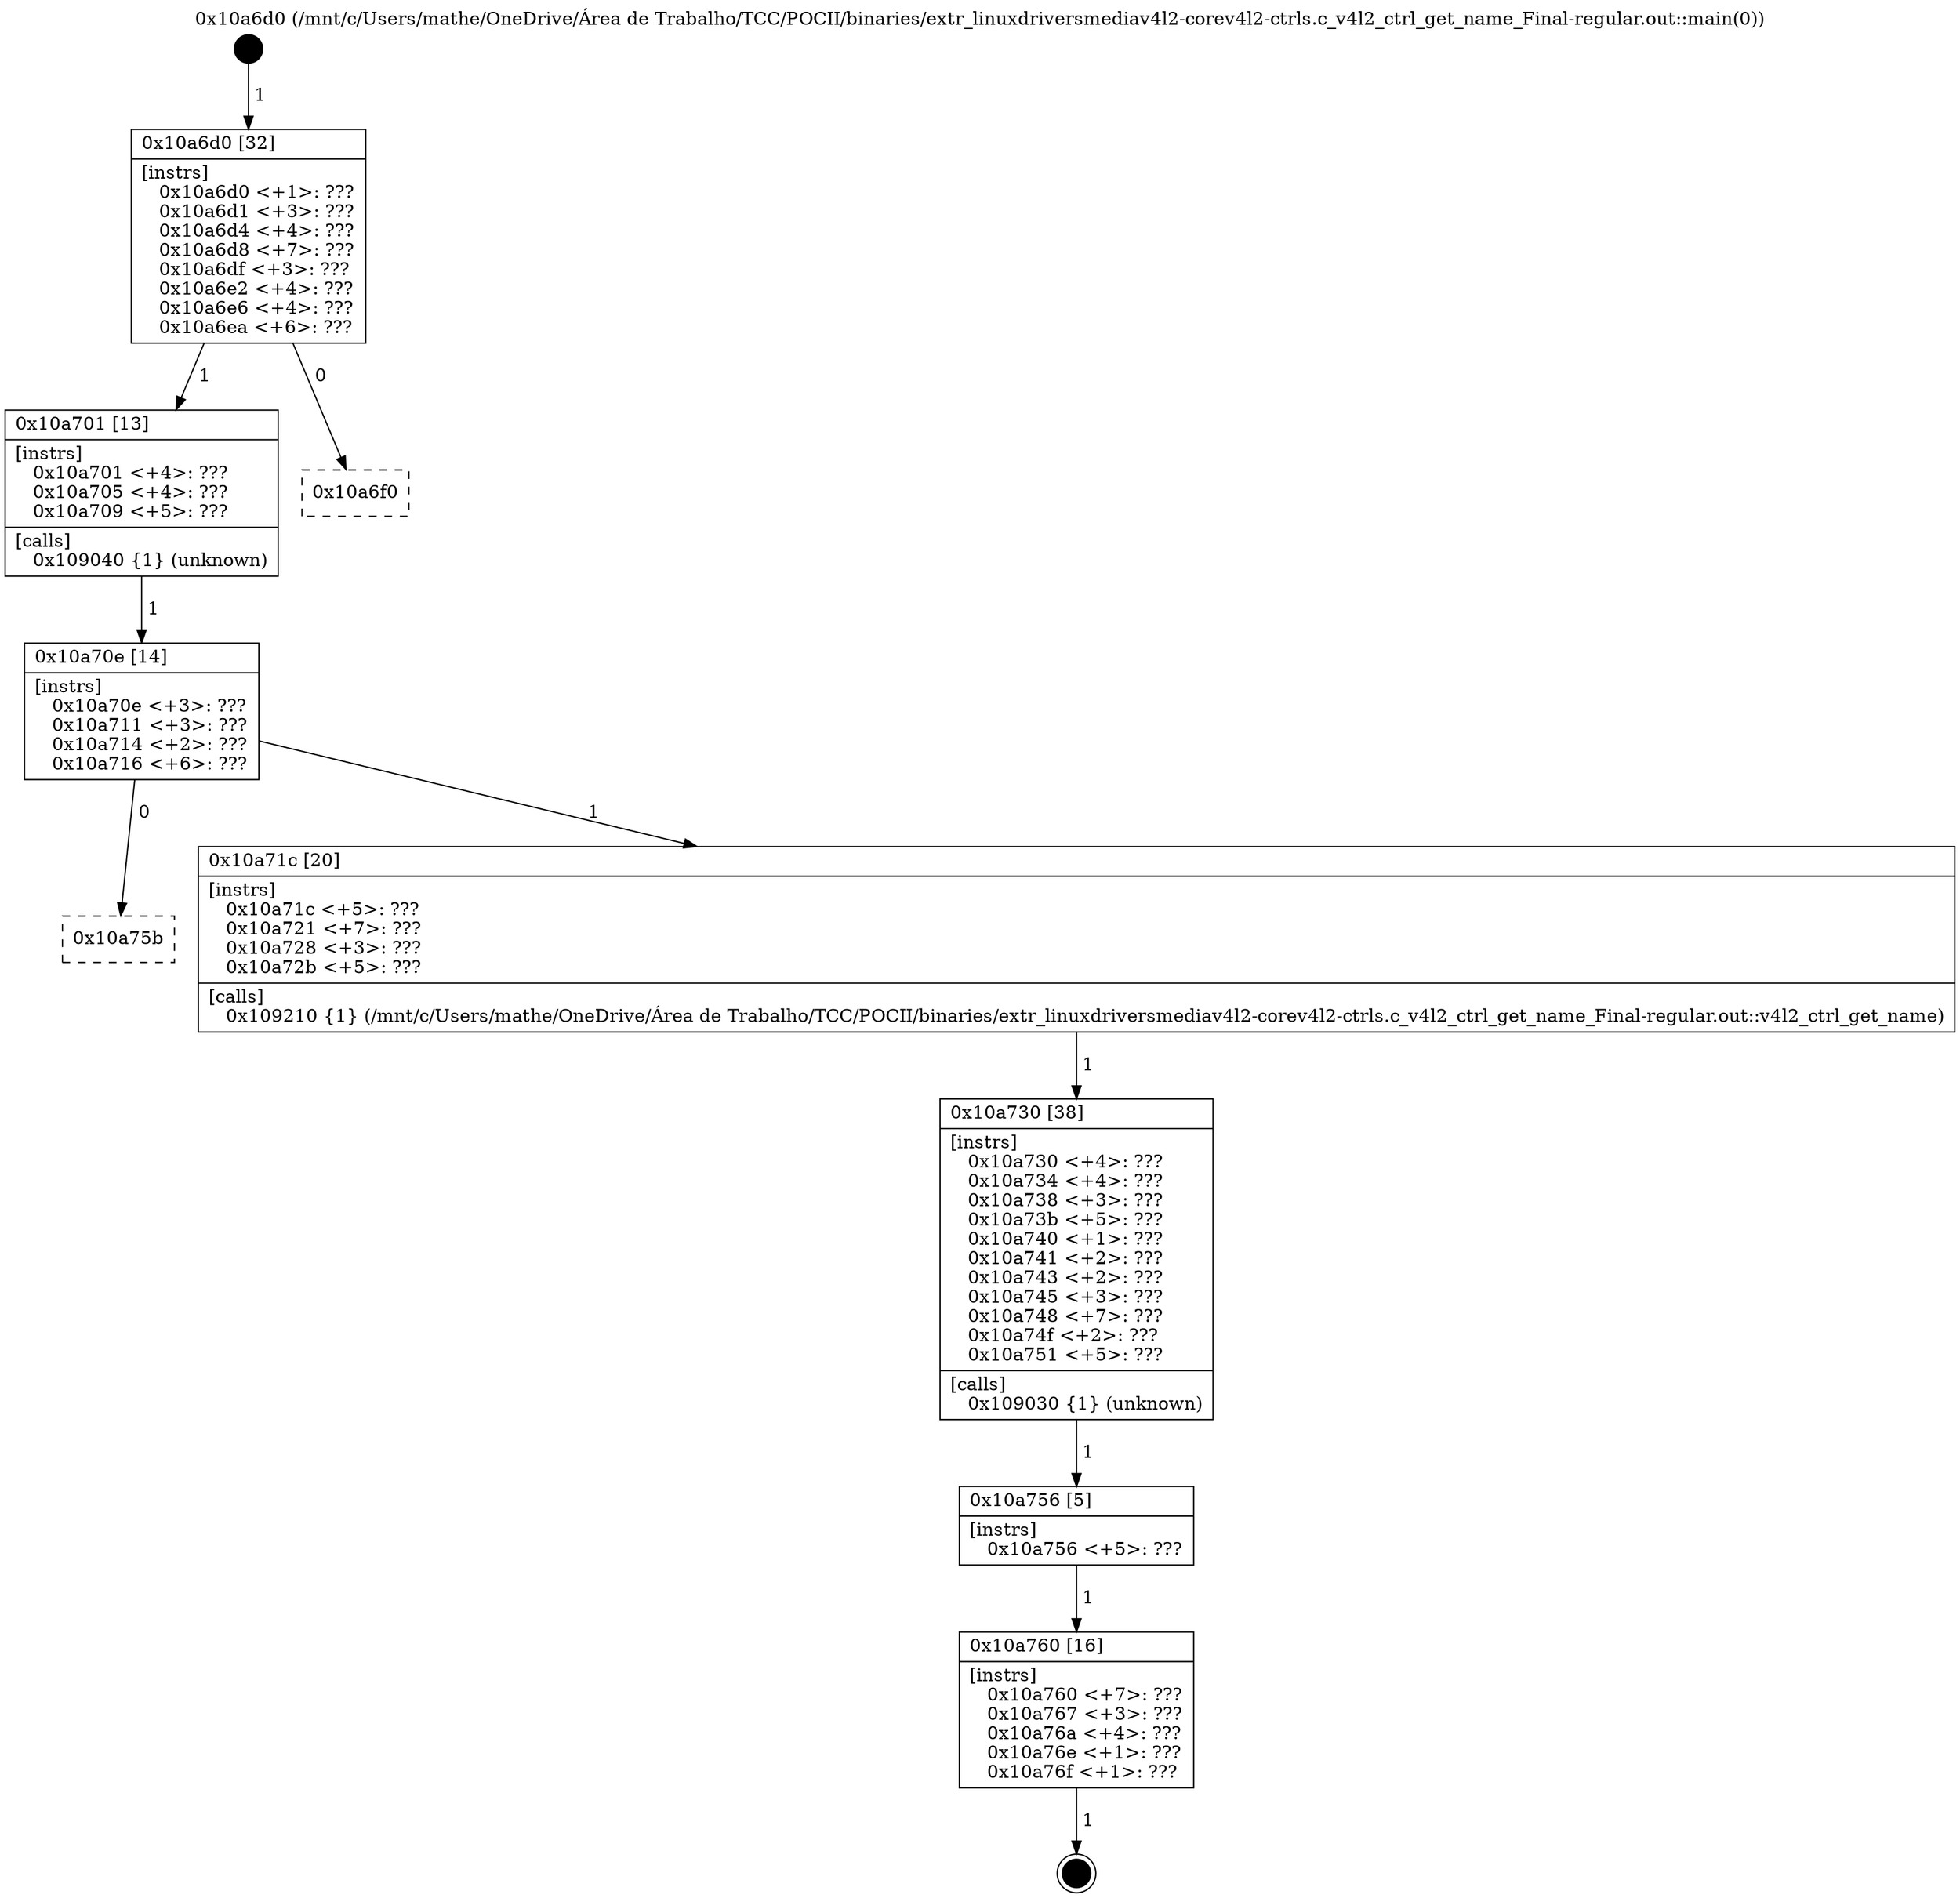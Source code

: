digraph "0x10a6d0" {
  label = "0x10a6d0 (/mnt/c/Users/mathe/OneDrive/Área de Trabalho/TCC/POCII/binaries/extr_linuxdriversmediav4l2-corev4l2-ctrls.c_v4l2_ctrl_get_name_Final-regular.out::main(0))"
  labelloc = "t"
  node[shape=record]

  Entry [label="",width=0.3,height=0.3,shape=circle,fillcolor=black,style=filled]
  "0x10a6d0" [label="{
     0x10a6d0 [32]\l
     | [instrs]\l
     &nbsp;&nbsp;0x10a6d0 \<+1\>: ???\l
     &nbsp;&nbsp;0x10a6d1 \<+3\>: ???\l
     &nbsp;&nbsp;0x10a6d4 \<+4\>: ???\l
     &nbsp;&nbsp;0x10a6d8 \<+7\>: ???\l
     &nbsp;&nbsp;0x10a6df \<+3\>: ???\l
     &nbsp;&nbsp;0x10a6e2 \<+4\>: ???\l
     &nbsp;&nbsp;0x10a6e6 \<+4\>: ???\l
     &nbsp;&nbsp;0x10a6ea \<+6\>: ???\l
  }"]
  "0x10a701" [label="{
     0x10a701 [13]\l
     | [instrs]\l
     &nbsp;&nbsp;0x10a701 \<+4\>: ???\l
     &nbsp;&nbsp;0x10a705 \<+4\>: ???\l
     &nbsp;&nbsp;0x10a709 \<+5\>: ???\l
     | [calls]\l
     &nbsp;&nbsp;0x109040 \{1\} (unknown)\l
  }"]
  "0x10a6f0" [label="{
     0x10a6f0\l
  }", style=dashed]
  "0x10a70e" [label="{
     0x10a70e [14]\l
     | [instrs]\l
     &nbsp;&nbsp;0x10a70e \<+3\>: ???\l
     &nbsp;&nbsp;0x10a711 \<+3\>: ???\l
     &nbsp;&nbsp;0x10a714 \<+2\>: ???\l
     &nbsp;&nbsp;0x10a716 \<+6\>: ???\l
  }"]
  "0x10a75b" [label="{
     0x10a75b\l
  }", style=dashed]
  "0x10a71c" [label="{
     0x10a71c [20]\l
     | [instrs]\l
     &nbsp;&nbsp;0x10a71c \<+5\>: ???\l
     &nbsp;&nbsp;0x10a721 \<+7\>: ???\l
     &nbsp;&nbsp;0x10a728 \<+3\>: ???\l
     &nbsp;&nbsp;0x10a72b \<+5\>: ???\l
     | [calls]\l
     &nbsp;&nbsp;0x109210 \{1\} (/mnt/c/Users/mathe/OneDrive/Área de Trabalho/TCC/POCII/binaries/extr_linuxdriversmediav4l2-corev4l2-ctrls.c_v4l2_ctrl_get_name_Final-regular.out::v4l2_ctrl_get_name)\l
  }"]
  Exit [label="",width=0.3,height=0.3,shape=circle,fillcolor=black,style=filled,peripheries=2]
  "0x10a730" [label="{
     0x10a730 [38]\l
     | [instrs]\l
     &nbsp;&nbsp;0x10a730 \<+4\>: ???\l
     &nbsp;&nbsp;0x10a734 \<+4\>: ???\l
     &nbsp;&nbsp;0x10a738 \<+3\>: ???\l
     &nbsp;&nbsp;0x10a73b \<+5\>: ???\l
     &nbsp;&nbsp;0x10a740 \<+1\>: ???\l
     &nbsp;&nbsp;0x10a741 \<+2\>: ???\l
     &nbsp;&nbsp;0x10a743 \<+2\>: ???\l
     &nbsp;&nbsp;0x10a745 \<+3\>: ???\l
     &nbsp;&nbsp;0x10a748 \<+7\>: ???\l
     &nbsp;&nbsp;0x10a74f \<+2\>: ???\l
     &nbsp;&nbsp;0x10a751 \<+5\>: ???\l
     | [calls]\l
     &nbsp;&nbsp;0x109030 \{1\} (unknown)\l
  }"]
  "0x10a756" [label="{
     0x10a756 [5]\l
     | [instrs]\l
     &nbsp;&nbsp;0x10a756 \<+5\>: ???\l
  }"]
  "0x10a760" [label="{
     0x10a760 [16]\l
     | [instrs]\l
     &nbsp;&nbsp;0x10a760 \<+7\>: ???\l
     &nbsp;&nbsp;0x10a767 \<+3\>: ???\l
     &nbsp;&nbsp;0x10a76a \<+4\>: ???\l
     &nbsp;&nbsp;0x10a76e \<+1\>: ???\l
     &nbsp;&nbsp;0x10a76f \<+1\>: ???\l
  }"]
  Entry -> "0x10a6d0" [label=" 1"]
  "0x10a6d0" -> "0x10a701" [label=" 1"]
  "0x10a6d0" -> "0x10a6f0" [label=" 0"]
  "0x10a701" -> "0x10a70e" [label=" 1"]
  "0x10a70e" -> "0x10a75b" [label=" 0"]
  "0x10a70e" -> "0x10a71c" [label=" 1"]
  "0x10a760" -> Exit [label=" 1"]
  "0x10a71c" -> "0x10a730" [label=" 1"]
  "0x10a730" -> "0x10a756" [label=" 1"]
  "0x10a756" -> "0x10a760" [label=" 1"]
}
